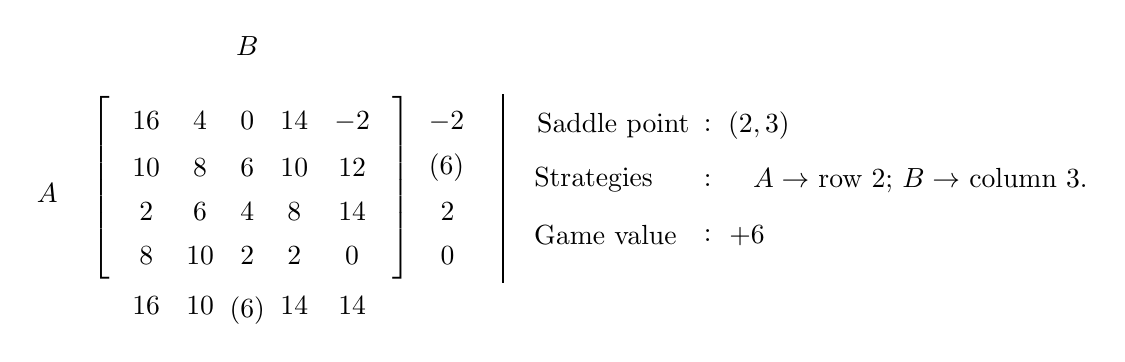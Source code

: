 \begin{tikzpicture}
      \matrix [matrix of math nodes,left delimiter={[},right delimiter={]},row sep=0.1cm,column sep=0.1cm] (m) {
                  16 & 4&0 &14&-2 \\
                  10&8 & 6&10&12 \\
                  2&6&4 &8&14\\
                  8&10&2&2&0\\
            };
      \node[below=.4 cm] at (m-4-1) {$16$};
      \node[below=.4 cm] at (m-4-2) {$10$};
      \node[below=.4 cm] at (m-4-3) {$(6)$};
      \node[below=.4 cm] at (m-4-4) {$14$};
      \node[below=.4 cm] at (m-4-5) {$14$};
      \node[above=.7 cm] at (m-1-3)  {$B$};

      \node[right=.85 cm] at (m-1-5) {$-2$};
      \node[right=.85 cm] at (m-2-5) {$(6)$};
      \node[right=1 cm] at (m-3-5) {$2$};
      \node[right=1 cm] at (m-4-5) {$0$};

      \node[left=1 cm] at (m-3-1.north) {$A$};
      \draw[black,thick] (3.2,-1.2)--(3.2,1.2);
      \node at (4.6,0.8) {Saddle point};
      \node at (4.35,0.1) {Strategies};
      \node at (4.5,-0.6) {Game value};

      \node at (5.8,0.8) {:};
      \node at (5.8,0.1) {:};
      \node at (5.8,-0.6) {:};

      \node at (6.45,0.8) {$(2,3)$};
      \node at (8.5,0.1) {$A\rightarrow$ row 2; $B\rightarrow$ column 3.};
      \node at (6.3,-0.6) {$+6$};
\end{tikzpicture}